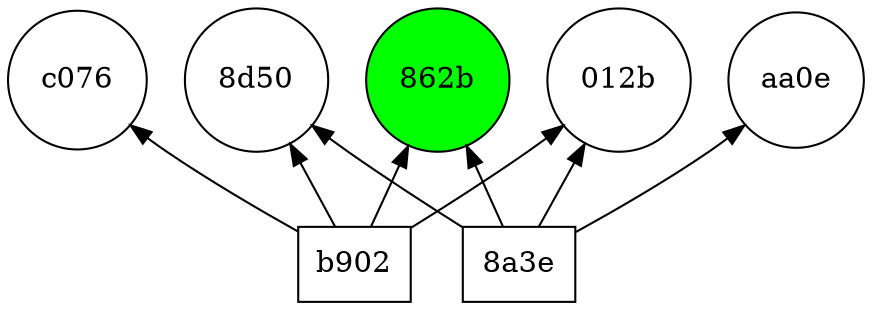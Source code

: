 digraph visitor {
	graph [rank=max]
	node [shape=rectangle]
	"4065369dbee2b902" [label=b902 fillcolor=white shape=rectangle style=filled]
	"4065369dbee2b902" -> "140310171202-000000002e5a8ff1f577548fec708d50"
	"4065369dbee2b902" -> "140310170010-0000000067dc80801f1df696ae52862b"
	"4065369dbee2b902" -> "140310171114-00000000950ae9deb4faca996b0ec076"
	"4065369dbee2b902" -> "140310171030-000000008b8d98e95ac0797e7fdb012b"
	"3c01241d5c3a8a3e" [label="8a3e" fillcolor=white shape=rectangle style=filled]
	"3c01241d5c3a8a3e" -> "140310171202-000000002e5a8ff1f577548fec708d50"
	"3c01241d5c3a8a3e" -> "140310165657-0000000068d21bb99dec3ad6ee60aa0e"
	"3c01241d5c3a8a3e" -> "140310170010-0000000067dc80801f1df696ae52862b"
	"3c01241d5c3a8a3e" -> "140310171030-000000008b8d98e95ac0797e7fdb012b"
	subgraph document {
		graph [rank=min]
		node [shape=circle]
		"140310165657-0000000068d21bb99dec3ad6ee60aa0e" [label=aa0e fillcolor=white shape=circle]
		"140310170010-0000000067dc80801f1df696ae52862b" [label="862b" fillcolor=green shape=circle style=filled]
		"140310170010-0000000067dc80801f1df696ae52862b" [label="862b" fillcolor=green shape=circle style=filled]
		"140310171030-000000008b8d98e95ac0797e7fdb012b" [label="012b" fillcolor=white shape=circle]
		"140310171030-000000008b8d98e95ac0797e7fdb012b" [label="012b" fillcolor=white shape=circle]
		"140310171114-00000000950ae9deb4faca996b0ec076" [label=c076 fillcolor=white shape=circle]
		"140310171202-000000002e5a8ff1f577548fec708d50" [label="8d50" fillcolor=white shape=circle]
		"140310171202-000000002e5a8ff1f577548fec708d50" [label="8d50" fillcolor=white shape=circle]
	}
}
